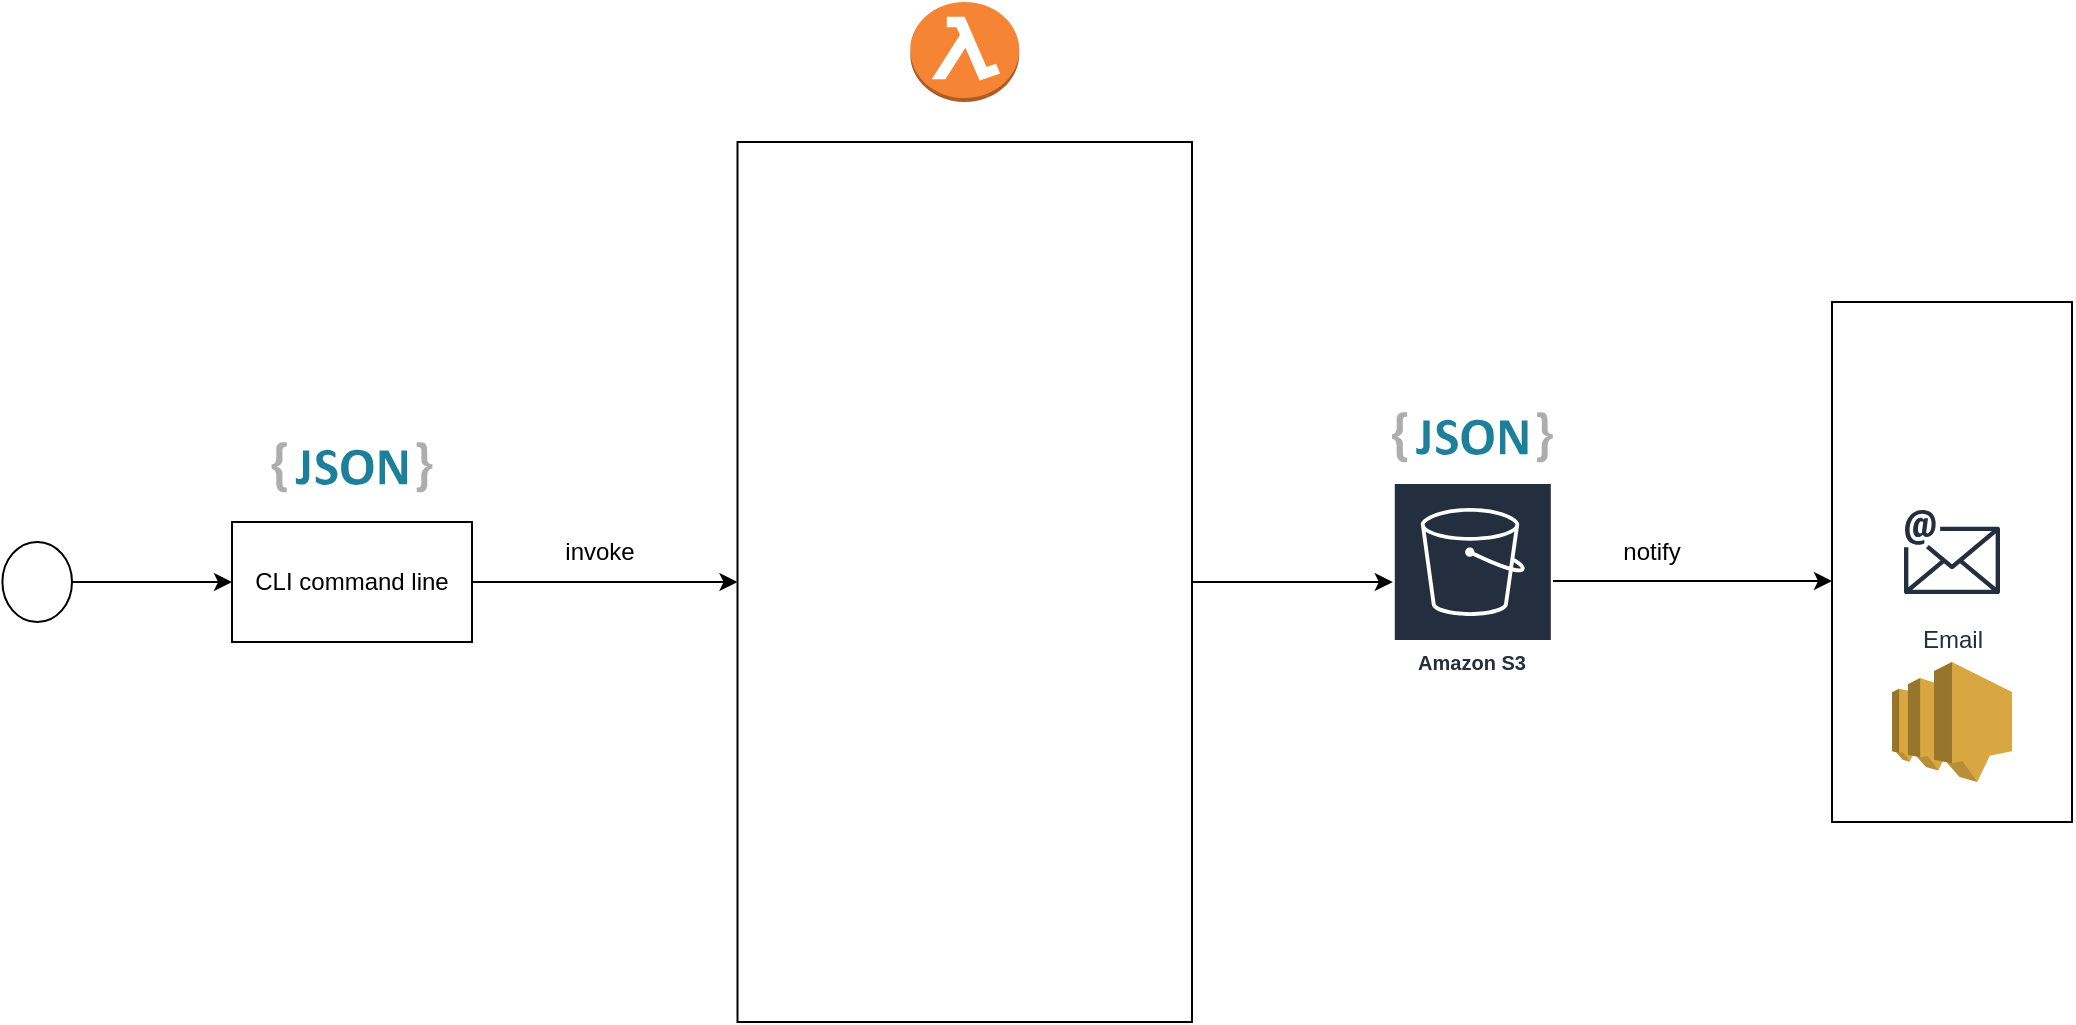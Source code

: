 <mxfile version="21.5.2" type="github">
  <diagram name="Trang-1" id="MJ_BRHSNhFji1RFKoRyt">
    <mxGraphModel dx="1434" dy="803" grid="1" gridSize="10" guides="1" tooltips="1" connect="1" arrows="1" fold="1" page="1" pageScale="1" pageWidth="827" pageHeight="1169" math="0" shadow="0">
      <root>
        <mxCell id="0" />
        <mxCell id="1" parent="0" />
        <mxCell id="PgDhFmjBs7x280nBXUFe-25" style="edgeStyle=orthogonalEdgeStyle;rounded=0;orthogonalLoop=1;jettySize=auto;html=1;entryX=0;entryY=0.75;entryDx=0;entryDy=0;" edge="1" parent="1" source="PgDhFmjBs7x280nBXUFe-3">
          <mxGeometry relative="1" as="geometry">
            <mxPoint x="1000" y="319.5" as="targetPoint" />
          </mxGeometry>
        </mxCell>
        <mxCell id="PgDhFmjBs7x280nBXUFe-3" value="Amazon S3" style="sketch=0;outlineConnect=0;fontColor=#232F3E;gradientColor=none;strokeColor=#ffffff;fillColor=#232F3E;dashed=0;verticalLabelPosition=middle;verticalAlign=bottom;align=center;html=1;whiteSpace=wrap;fontSize=10;fontStyle=1;spacing=3;shape=mxgraph.aws4.productIcon;prIcon=mxgraph.aws4.s3;" vertex="1" parent="1">
          <mxGeometry x="780.4" y="270" width="80" height="100" as="geometry" />
        </mxCell>
        <mxCell id="PgDhFmjBs7x280nBXUFe-6" value="" style="dashed=0;outlineConnect=0;html=1;align=center;labelPosition=center;verticalLabelPosition=bottom;verticalAlign=top;shape=mxgraph.weblogos.json_2" vertex="1" parent="1">
          <mxGeometry x="219.8" y="250" width="80.4" height="25.2" as="geometry" />
        </mxCell>
        <mxCell id="PgDhFmjBs7x280nBXUFe-7" value="" style="dashed=0;outlineConnect=0;html=1;align=center;labelPosition=center;verticalLabelPosition=bottom;verticalAlign=top;shape=mxgraph.weblogos.json_2" vertex="1" parent="1">
          <mxGeometry x="780" y="235" width="80.4" height="25.2" as="geometry" />
        </mxCell>
        <mxCell id="PgDhFmjBs7x280nBXUFe-10" value="" style="outlineConnect=0;dashed=0;verticalLabelPosition=bottom;verticalAlign=top;align=center;html=1;shape=mxgraph.aws3.lambda_function;fillColor=#F58534;gradientColor=none;" vertex="1" parent="1">
          <mxGeometry x="539.13" y="30" width="54.5" height="50" as="geometry" />
        </mxCell>
        <mxCell id="PgDhFmjBs7x280nBXUFe-23" style="edgeStyle=orthogonalEdgeStyle;rounded=0;orthogonalLoop=1;jettySize=auto;html=1;" edge="1" parent="1" source="PgDhFmjBs7x280nBXUFe-18" target="PgDhFmjBs7x280nBXUFe-31">
          <mxGeometry relative="1" as="geometry">
            <mxPoint x="345" y="389.44" as="targetPoint" />
          </mxGeometry>
        </mxCell>
        <mxCell id="PgDhFmjBs7x280nBXUFe-18" value="CLI command line" style="rounded=0;whiteSpace=wrap;html=1;" vertex="1" parent="1">
          <mxGeometry x="200" y="290" width="120" height="60" as="geometry" />
        </mxCell>
        <mxCell id="PgDhFmjBs7x280nBXUFe-22" style="edgeStyle=orthogonalEdgeStyle;rounded=0;orthogonalLoop=1;jettySize=auto;html=1;entryX=0;entryY=0.5;entryDx=0;entryDy=0;" edge="1" parent="1" source="PgDhFmjBs7x280nBXUFe-20" target="PgDhFmjBs7x280nBXUFe-18">
          <mxGeometry relative="1" as="geometry" />
        </mxCell>
        <mxCell id="PgDhFmjBs7x280nBXUFe-20" value="" style="ellipse;whiteSpace=wrap;html=1;" vertex="1" parent="1">
          <mxGeometry x="85.2" y="300" width="34.8" height="40" as="geometry" />
        </mxCell>
        <mxCell id="PgDhFmjBs7x280nBXUFe-32" style="edgeStyle=orthogonalEdgeStyle;rounded=0;orthogonalLoop=1;jettySize=auto;html=1;" edge="1" parent="1" source="PgDhFmjBs7x280nBXUFe-31" target="PgDhFmjBs7x280nBXUFe-3">
          <mxGeometry relative="1" as="geometry" />
        </mxCell>
        <mxCell id="PgDhFmjBs7x280nBXUFe-31" value="" style="rounded=0;whiteSpace=wrap;html=1;" vertex="1" parent="1">
          <mxGeometry x="452.75" y="100" width="227.25" height="440" as="geometry" />
        </mxCell>
        <mxCell id="PgDhFmjBs7x280nBXUFe-26" value="notify" style="text;html=1;strokeColor=none;fillColor=none;align=center;verticalAlign=middle;whiteSpace=wrap;rounded=0;" vertex="1" parent="1">
          <mxGeometry x="880" y="290" width="60" height="30" as="geometry" />
        </mxCell>
        <mxCell id="PgDhFmjBs7x280nBXUFe-34" value="invoke" style="text;html=1;strokeColor=none;fillColor=none;align=center;verticalAlign=middle;whiteSpace=wrap;rounded=0;" vertex="1" parent="1">
          <mxGeometry x="353.5" y="290" width="60" height="30" as="geometry" />
        </mxCell>
        <mxCell id="PgDhFmjBs7x280nBXUFe-38" value="" style="rounded=0;whiteSpace=wrap;html=1;" vertex="1" parent="1">
          <mxGeometry x="1000" y="180" width="120" height="260" as="geometry" />
        </mxCell>
        <mxCell id="PgDhFmjBs7x280nBXUFe-39" value="" style="shape=image;html=1;verticalAlign=top;verticalLabelPosition=bottom;labelBackgroundColor=#ffffff;imageAspect=0;aspect=fixed;image=https://cdn2.iconfinder.com/data/icons/social-media-2285/512/1_Slack_colored_svg-128.png" vertex="1" parent="1">
          <mxGeometry x="1030" y="200" width="60" height="60" as="geometry" />
        </mxCell>
        <mxCell id="PgDhFmjBs7x280nBXUFe-40" value="Email" style="sketch=0;outlineConnect=0;fontColor=#232F3E;gradientColor=none;strokeColor=#232F3E;fillColor=#ffffff;dashed=0;verticalLabelPosition=bottom;verticalAlign=top;align=center;html=1;fontSize=12;fontStyle=0;aspect=fixed;shape=mxgraph.aws4.resourceIcon;resIcon=mxgraph.aws4.email;" vertex="1" parent="1">
          <mxGeometry x="1030" y="275" width="60" height="60" as="geometry" />
        </mxCell>
        <mxCell id="PgDhFmjBs7x280nBXUFe-41" value="" style="outlineConnect=0;dashed=0;verticalLabelPosition=bottom;verticalAlign=top;align=center;html=1;shape=mxgraph.aws3.sns;fillColor=#D9A741;gradientColor=none;" vertex="1" parent="1">
          <mxGeometry x="1030" y="360" width="60" height="60" as="geometry" />
        </mxCell>
      </root>
    </mxGraphModel>
  </diagram>
</mxfile>
